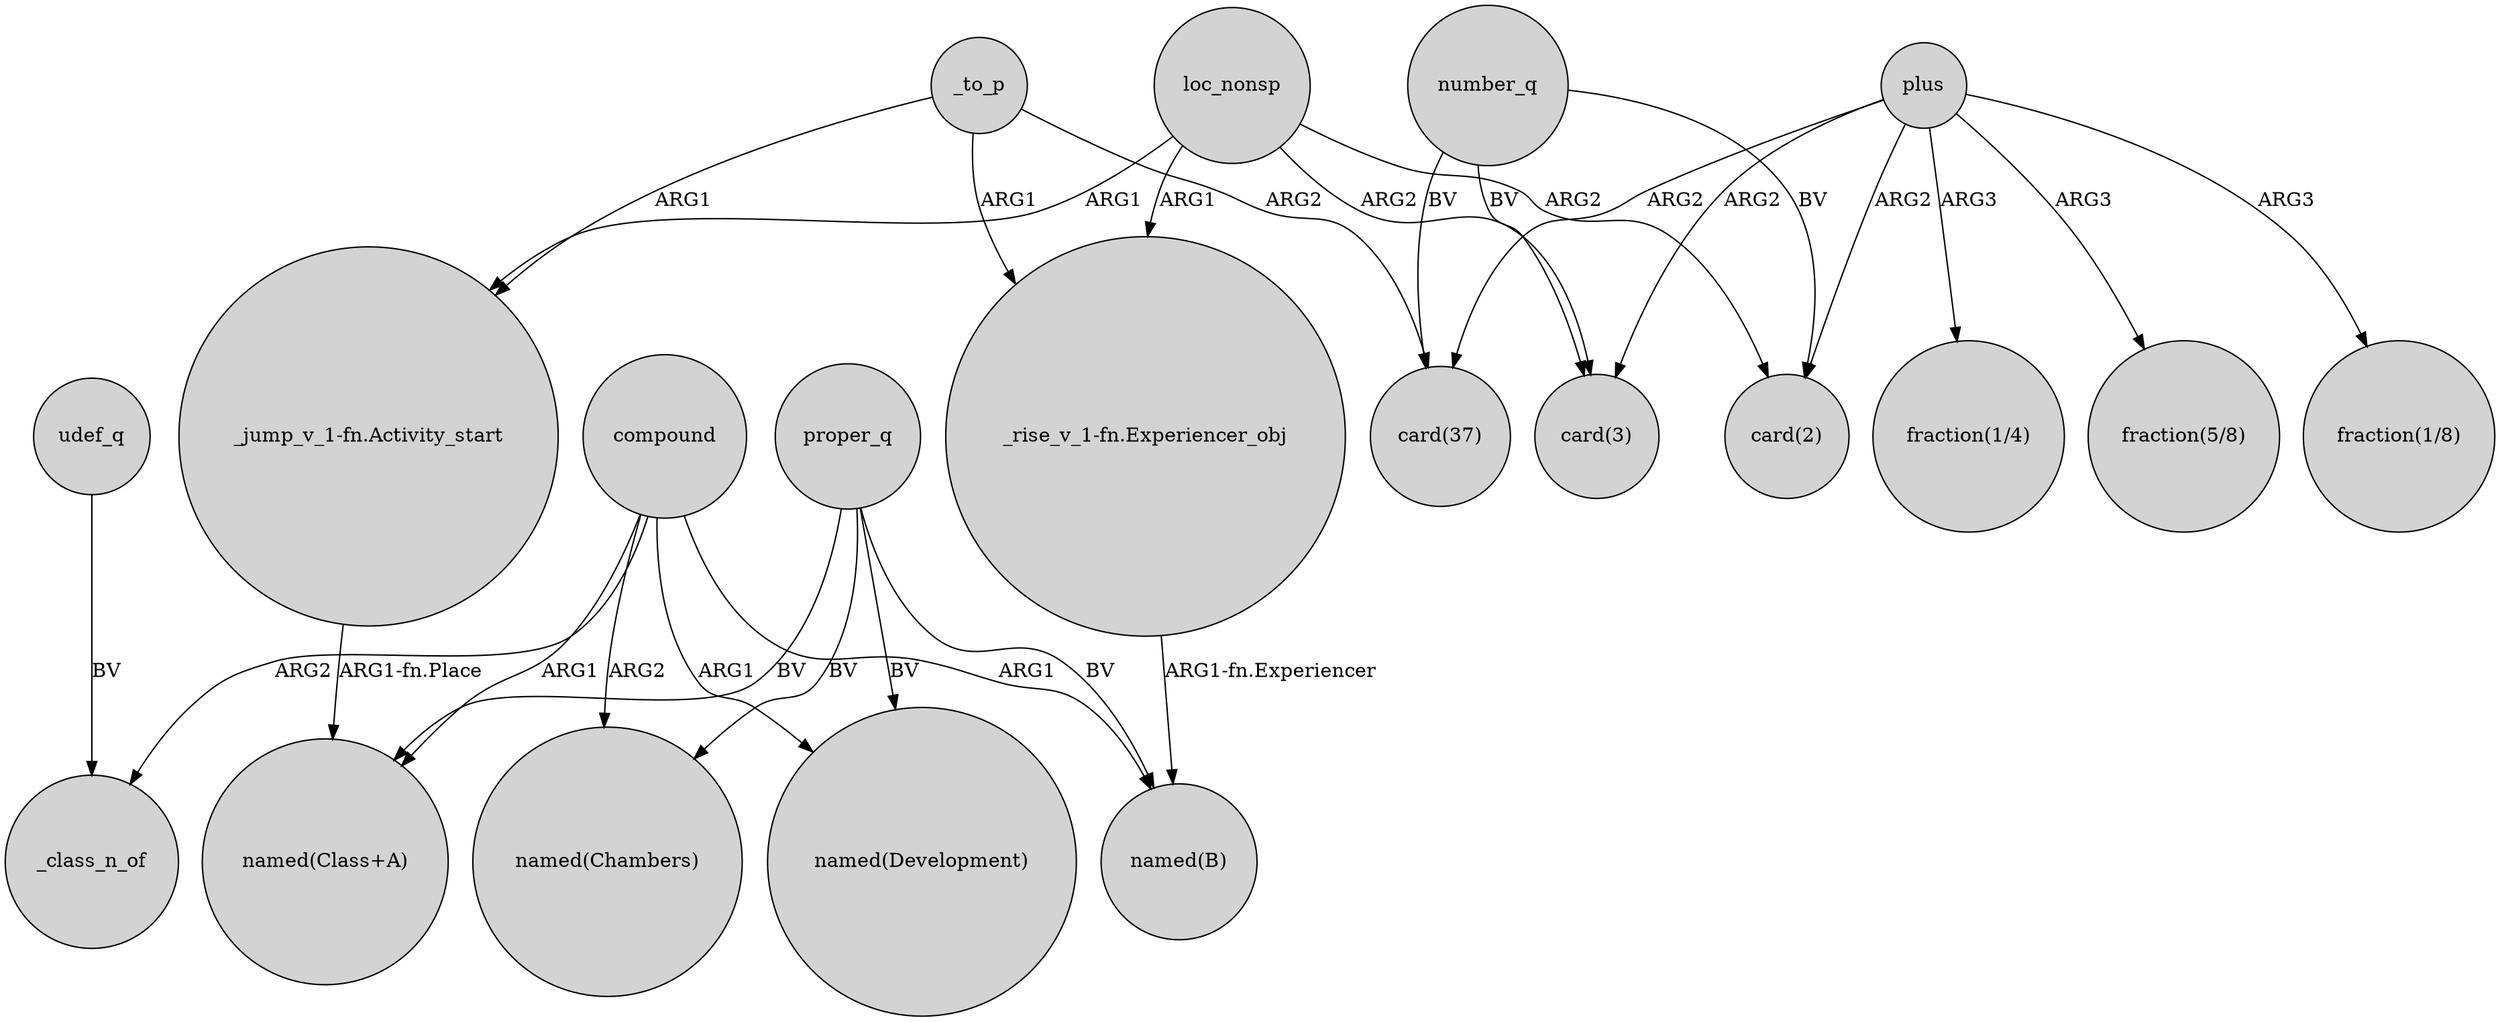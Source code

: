 digraph {
	node [shape=circle style=filled]
	number_q -> "card(37)" [label=BV]
	number_q -> "card(2)" [label=BV]
	loc_nonsp -> "card(2)" [label=ARG2]
	loc_nonsp -> "_rise_v_1-fn.Experiencer_obj" [label=ARG1]
	compound -> _class_n_of [label=ARG2]
	plus -> "fraction(5/8)" [label=ARG3]
	plus -> "fraction(1/8)" [label=ARG3]
	proper_q -> "named(B)" [label=BV]
	plus -> "card(37)" [label=ARG2]
	loc_nonsp -> "card(3)" [label=ARG2]
	"_rise_v_1-fn.Experiencer_obj" -> "named(B)" [label="ARG1-fn.Experiencer"]
	plus -> "card(3)" [label=ARG2]
	proper_q -> "named(Class+A)" [label=BV]
	loc_nonsp -> "_jump_v_1-fn.Activity_start" [label=ARG1]
	"_jump_v_1-fn.Activity_start" -> "named(Class+A)" [label="ARG1-fn.Place"]
	proper_q -> "named(Chambers)" [label=BV]
	plus -> "card(2)" [label=ARG2]
	udef_q -> _class_n_of [label=BV]
	plus -> "fraction(1/4)" [label=ARG3]
	_to_p -> "_rise_v_1-fn.Experiencer_obj" [label=ARG1]
	_to_p -> "_jump_v_1-fn.Activity_start" [label=ARG1]
	_to_p -> "card(37)" [label=ARG2]
	proper_q -> "named(Development)" [label=BV]
	compound -> "named(Chambers)" [label=ARG2]
	compound -> "named(Development)" [label=ARG1]
	number_q -> "card(3)" [label=BV]
	compound -> "named(B)" [label=ARG1]
	compound -> "named(Class+A)" [label=ARG1]
}
